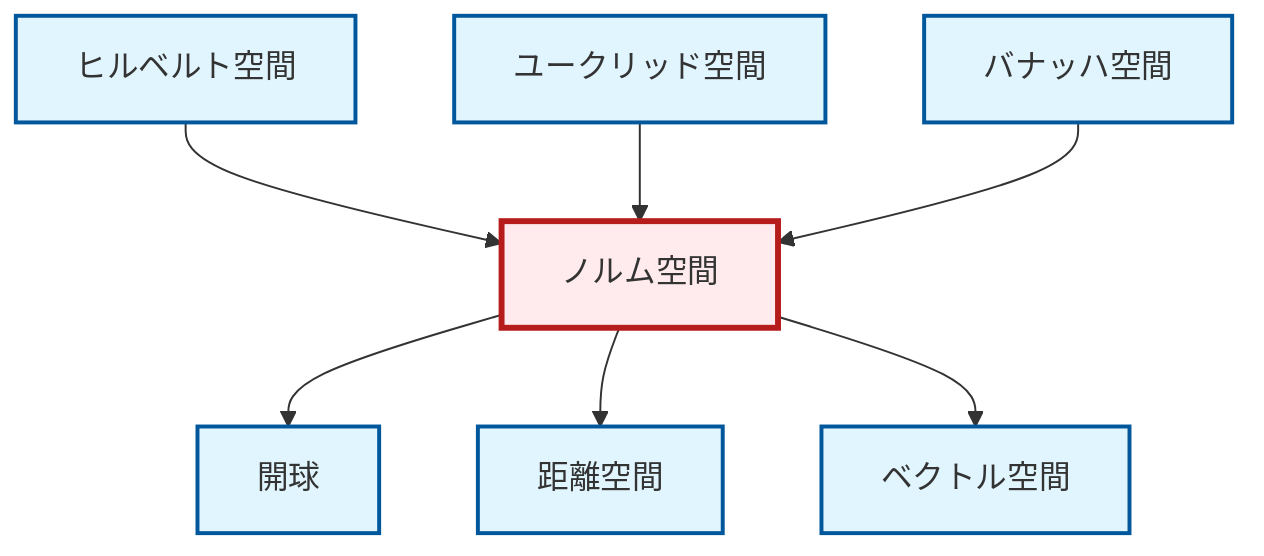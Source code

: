 graph TD
    classDef definition fill:#e1f5fe,stroke:#01579b,stroke-width:2px
    classDef theorem fill:#f3e5f5,stroke:#4a148c,stroke-width:2px
    classDef axiom fill:#fff3e0,stroke:#e65100,stroke-width:2px
    classDef example fill:#e8f5e9,stroke:#1b5e20,stroke-width:2px
    classDef current fill:#ffebee,stroke:#b71c1c,stroke-width:3px
    def-hilbert-space["ヒルベルト空間"]:::definition
    def-vector-space["ベクトル空間"]:::definition
    def-banach-space["バナッハ空間"]:::definition
    def-metric-space["距離空間"]:::definition
    def-open-ball["開球"]:::definition
    def-normed-vector-space["ノルム空間"]:::definition
    def-euclidean-space["ユークリッド空間"]:::definition
    def-hilbert-space --> def-normed-vector-space
    def-normed-vector-space --> def-open-ball
    def-euclidean-space --> def-normed-vector-space
    def-normed-vector-space --> def-metric-space
    def-banach-space --> def-normed-vector-space
    def-normed-vector-space --> def-vector-space
    class def-normed-vector-space current